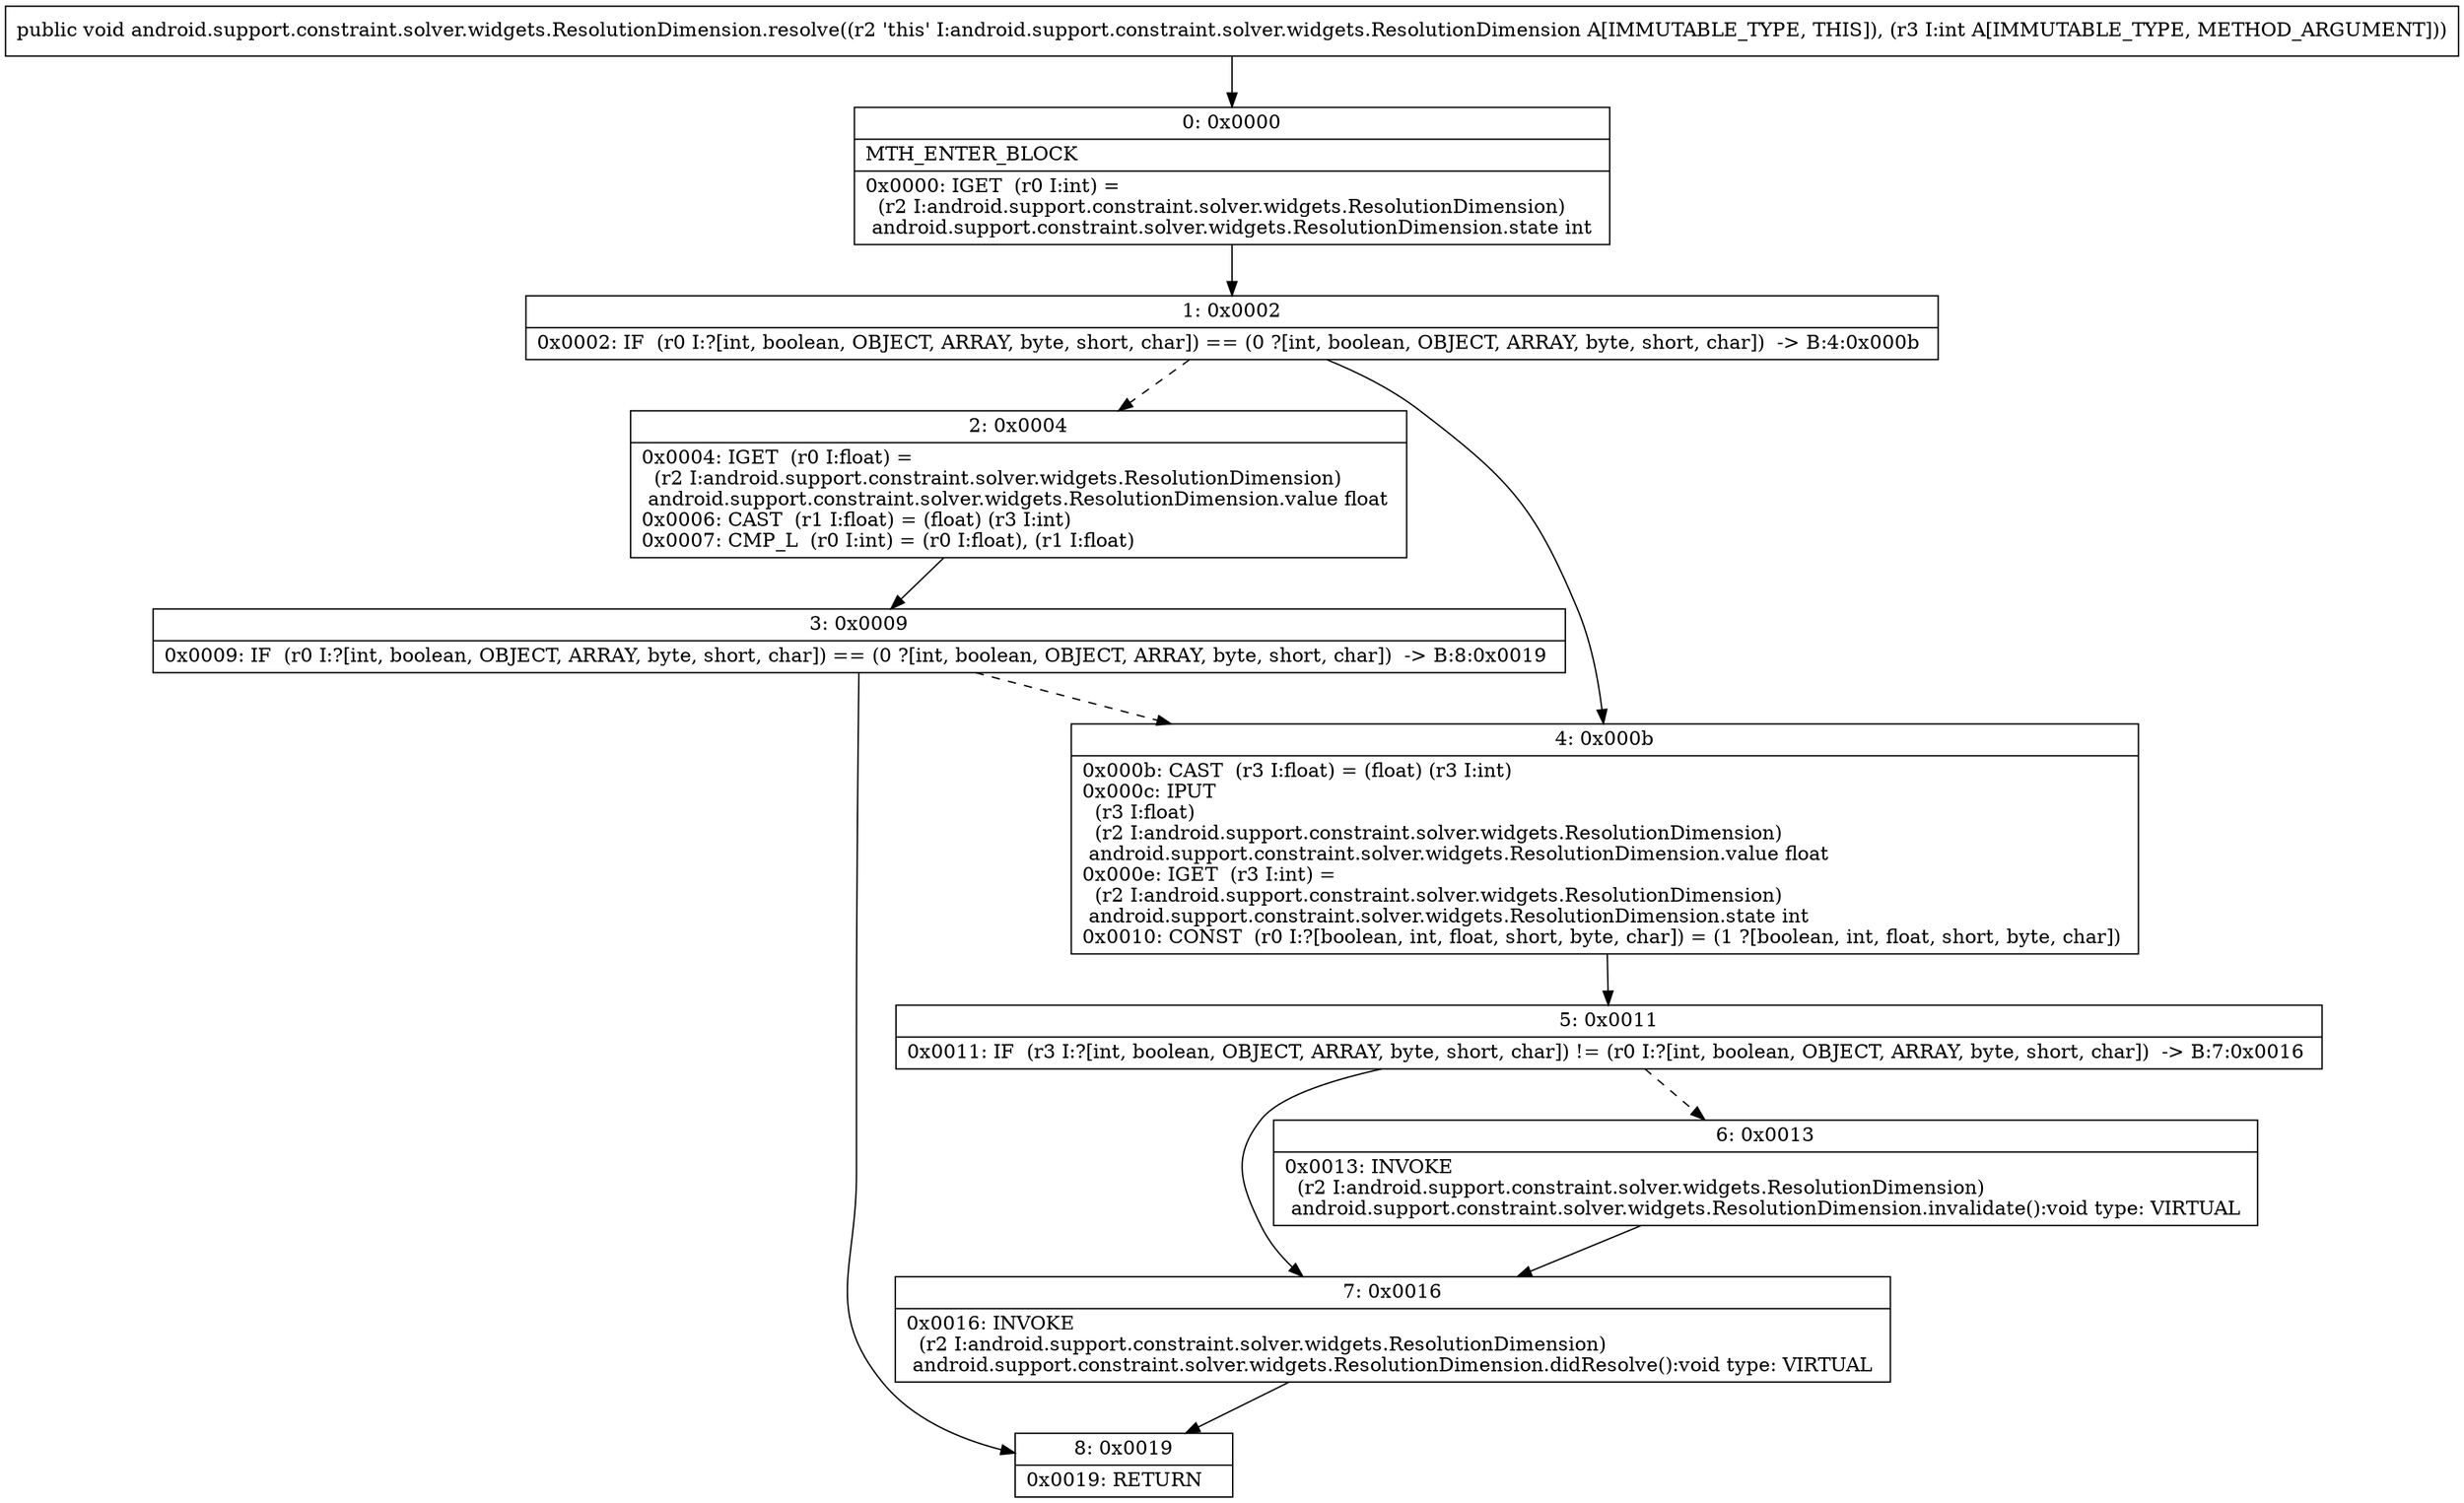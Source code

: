 digraph "CFG forandroid.support.constraint.solver.widgets.ResolutionDimension.resolve(I)V" {
Node_0 [shape=record,label="{0\:\ 0x0000|MTH_ENTER_BLOCK\l|0x0000: IGET  (r0 I:int) = \l  (r2 I:android.support.constraint.solver.widgets.ResolutionDimension)\l android.support.constraint.solver.widgets.ResolutionDimension.state int \l}"];
Node_1 [shape=record,label="{1\:\ 0x0002|0x0002: IF  (r0 I:?[int, boolean, OBJECT, ARRAY, byte, short, char]) == (0 ?[int, boolean, OBJECT, ARRAY, byte, short, char])  \-\> B:4:0x000b \l}"];
Node_2 [shape=record,label="{2\:\ 0x0004|0x0004: IGET  (r0 I:float) = \l  (r2 I:android.support.constraint.solver.widgets.ResolutionDimension)\l android.support.constraint.solver.widgets.ResolutionDimension.value float \l0x0006: CAST  (r1 I:float) = (float) (r3 I:int) \l0x0007: CMP_L  (r0 I:int) = (r0 I:float), (r1 I:float) \l}"];
Node_3 [shape=record,label="{3\:\ 0x0009|0x0009: IF  (r0 I:?[int, boolean, OBJECT, ARRAY, byte, short, char]) == (0 ?[int, boolean, OBJECT, ARRAY, byte, short, char])  \-\> B:8:0x0019 \l}"];
Node_4 [shape=record,label="{4\:\ 0x000b|0x000b: CAST  (r3 I:float) = (float) (r3 I:int) \l0x000c: IPUT  \l  (r3 I:float)\l  (r2 I:android.support.constraint.solver.widgets.ResolutionDimension)\l android.support.constraint.solver.widgets.ResolutionDimension.value float \l0x000e: IGET  (r3 I:int) = \l  (r2 I:android.support.constraint.solver.widgets.ResolutionDimension)\l android.support.constraint.solver.widgets.ResolutionDimension.state int \l0x0010: CONST  (r0 I:?[boolean, int, float, short, byte, char]) = (1 ?[boolean, int, float, short, byte, char]) \l}"];
Node_5 [shape=record,label="{5\:\ 0x0011|0x0011: IF  (r3 I:?[int, boolean, OBJECT, ARRAY, byte, short, char]) != (r0 I:?[int, boolean, OBJECT, ARRAY, byte, short, char])  \-\> B:7:0x0016 \l}"];
Node_6 [shape=record,label="{6\:\ 0x0013|0x0013: INVOKE  \l  (r2 I:android.support.constraint.solver.widgets.ResolutionDimension)\l android.support.constraint.solver.widgets.ResolutionDimension.invalidate():void type: VIRTUAL \l}"];
Node_7 [shape=record,label="{7\:\ 0x0016|0x0016: INVOKE  \l  (r2 I:android.support.constraint.solver.widgets.ResolutionDimension)\l android.support.constraint.solver.widgets.ResolutionDimension.didResolve():void type: VIRTUAL \l}"];
Node_8 [shape=record,label="{8\:\ 0x0019|0x0019: RETURN   \l}"];
MethodNode[shape=record,label="{public void android.support.constraint.solver.widgets.ResolutionDimension.resolve((r2 'this' I:android.support.constraint.solver.widgets.ResolutionDimension A[IMMUTABLE_TYPE, THIS]), (r3 I:int A[IMMUTABLE_TYPE, METHOD_ARGUMENT])) }"];
MethodNode -> Node_0;
Node_0 -> Node_1;
Node_1 -> Node_2[style=dashed];
Node_1 -> Node_4;
Node_2 -> Node_3;
Node_3 -> Node_4[style=dashed];
Node_3 -> Node_8;
Node_4 -> Node_5;
Node_5 -> Node_6[style=dashed];
Node_5 -> Node_7;
Node_6 -> Node_7;
Node_7 -> Node_8;
}

